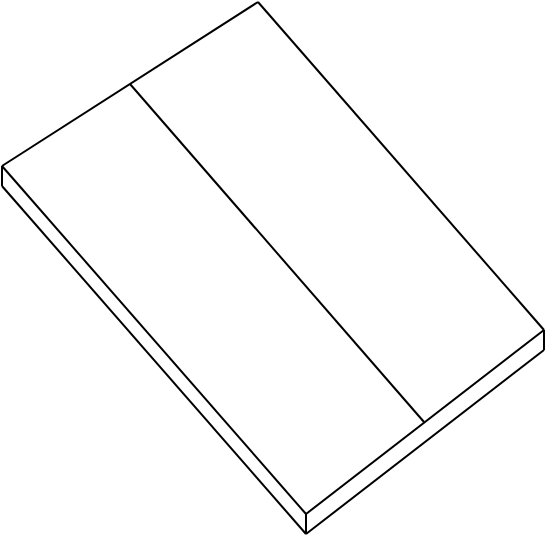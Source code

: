 <mxfile version="21.7.2" type="github">
  <diagram name="第 1 页" id="FL85MPJosqRJRF_01_mx">
    <mxGraphModel dx="321" dy="194" grid="1" gridSize="1" guides="1" tooltips="1" connect="1" arrows="1" fold="1" page="1" pageScale="1" pageWidth="1169" pageHeight="827" math="0" shadow="0">
      <root>
        <mxCell id="0" />
        <mxCell id="1" parent="0" />
        <mxCell id="mZOxTedBG3n11e7_xkQ5-4" value="" style="endArrow=none;html=1;strokeWidth=1;targetPerimeterSpacing=6;rounded=1;sourcePerimeterSpacing=6;" edge="1" parent="1">
          <mxGeometry width="50" height="50" relative="1" as="geometry">
            <mxPoint x="104" y="565" as="sourcePoint" />
            <mxPoint x="232" y="483" as="targetPoint" />
          </mxGeometry>
        </mxCell>
        <mxCell id="mZOxTedBG3n11e7_xkQ5-8" value="" style="endArrow=none;html=1;strokeWidth=1;targetPerimeterSpacing=6;rounded=1;sourcePerimeterSpacing=6;" edge="1" parent="1">
          <mxGeometry width="50" height="50" relative="1" as="geometry">
            <mxPoint x="256" y="739" as="sourcePoint" />
            <mxPoint x="104" y="565" as="targetPoint" />
          </mxGeometry>
        </mxCell>
        <mxCell id="mZOxTedBG3n11e7_xkQ5-14" value="" style="endArrow=none;html=1;strokeWidth=1;targetPerimeterSpacing=6;rounded=1;sourcePerimeterSpacing=6;" edge="1" parent="1">
          <mxGeometry width="50" height="50" relative="1" as="geometry">
            <mxPoint x="375" y="647" as="sourcePoint" />
            <mxPoint x="232" y="483" as="targetPoint" />
          </mxGeometry>
        </mxCell>
        <mxCell id="mZOxTedBG3n11e7_xkQ5-15" value="" style="endArrow=none;html=1;strokeWidth=1;targetPerimeterSpacing=6;rounded=1;sourcePerimeterSpacing=6;" edge="1" parent="1">
          <mxGeometry width="50" height="50" relative="1" as="geometry">
            <mxPoint x="256" y="739" as="sourcePoint" />
            <mxPoint x="375" y="647" as="targetPoint" />
          </mxGeometry>
        </mxCell>
        <mxCell id="mZOxTedBG3n11e7_xkQ5-16" value="" style="endArrow=none;html=1;rounded=0;" edge="1" parent="1">
          <mxGeometry width="50" height="50" relative="1" as="geometry">
            <mxPoint x="104" y="575" as="sourcePoint" />
            <mxPoint x="104" y="565" as="targetPoint" />
          </mxGeometry>
        </mxCell>
        <mxCell id="mZOxTedBG3n11e7_xkQ5-17" value="" style="endArrow=none;html=1;rounded=0;" edge="1" parent="1">
          <mxGeometry width="50" height="50" relative="1" as="geometry">
            <mxPoint x="256" y="749" as="sourcePoint" />
            <mxPoint x="256" y="739" as="targetPoint" />
          </mxGeometry>
        </mxCell>
        <mxCell id="mZOxTedBG3n11e7_xkQ5-18" value="" style="endArrow=none;html=1;rounded=0;" edge="1" parent="1">
          <mxGeometry width="50" height="50" relative="1" as="geometry">
            <mxPoint x="375" y="657" as="sourcePoint" />
            <mxPoint x="375" y="647" as="targetPoint" />
          </mxGeometry>
        </mxCell>
        <mxCell id="mZOxTedBG3n11e7_xkQ5-19" value="" style="endArrow=none;html=1;strokeWidth=1;targetPerimeterSpacing=6;rounded=1;sourcePerimeterSpacing=6;" edge="1" parent="1">
          <mxGeometry width="50" height="50" relative="1" as="geometry">
            <mxPoint x="256" y="749" as="sourcePoint" />
            <mxPoint x="104" y="575" as="targetPoint" />
          </mxGeometry>
        </mxCell>
        <mxCell id="mZOxTedBG3n11e7_xkQ5-20" value="" style="endArrow=none;html=1;strokeWidth=1;targetPerimeterSpacing=6;rounded=1;sourcePerimeterSpacing=6;" edge="1" parent="1">
          <mxGeometry width="50" height="50" relative="1" as="geometry">
            <mxPoint x="256" y="749" as="sourcePoint" />
            <mxPoint x="375" y="657" as="targetPoint" />
          </mxGeometry>
        </mxCell>
        <mxCell id="mZOxTedBG3n11e7_xkQ5-21" value="" style="endArrow=none;html=1;rounded=0;" edge="1" parent="1">
          <mxGeometry width="50" height="50" relative="1" as="geometry">
            <mxPoint x="315" y="693" as="sourcePoint" />
            <mxPoint x="168" y="524" as="targetPoint" />
          </mxGeometry>
        </mxCell>
      </root>
    </mxGraphModel>
  </diagram>
</mxfile>
